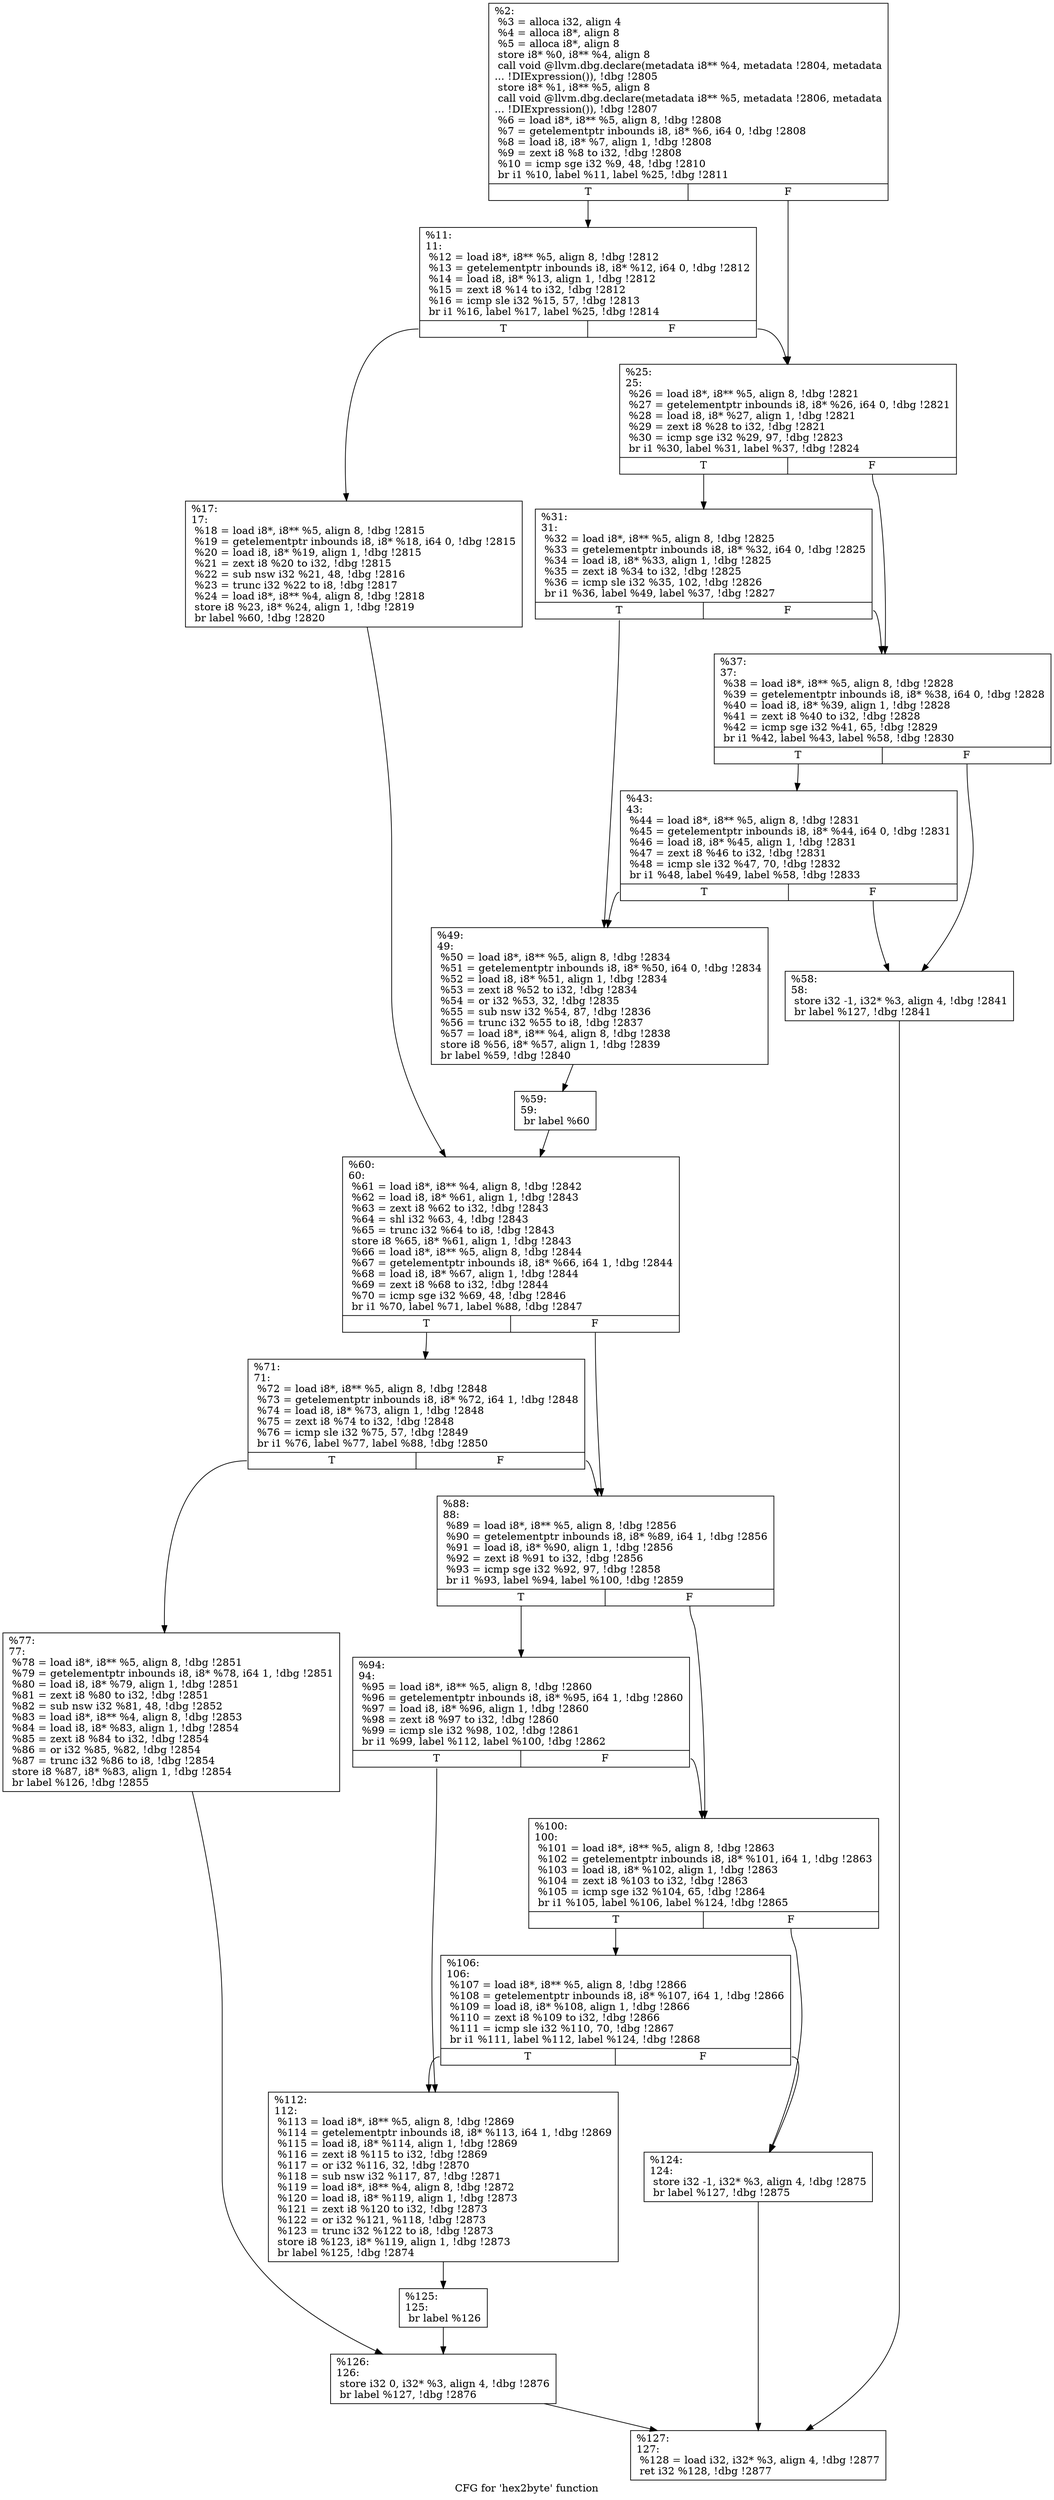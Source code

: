 digraph "CFG for 'hex2byte' function" {
	label="CFG for 'hex2byte' function";

	Node0x556852321cf0 [shape=record,label="{%2:\l  %3 = alloca i32, align 4\l  %4 = alloca i8*, align 8\l  %5 = alloca i8*, align 8\l  store i8* %0, i8** %4, align 8\l  call void @llvm.dbg.declare(metadata i8** %4, metadata !2804, metadata\l... !DIExpression()), !dbg !2805\l  store i8* %1, i8** %5, align 8\l  call void @llvm.dbg.declare(metadata i8** %5, metadata !2806, metadata\l... !DIExpression()), !dbg !2807\l  %6 = load i8*, i8** %5, align 8, !dbg !2808\l  %7 = getelementptr inbounds i8, i8* %6, i64 0, !dbg !2808\l  %8 = load i8, i8* %7, align 1, !dbg !2808\l  %9 = zext i8 %8 to i32, !dbg !2808\l  %10 = icmp sge i32 %9, 48, !dbg !2810\l  br i1 %10, label %11, label %25, !dbg !2811\l|{<s0>T|<s1>F}}"];
	Node0x556852321cf0:s0 -> Node0x556852321da0;
	Node0x556852321cf0:s1 -> Node0x556852321e40;
	Node0x556852321da0 [shape=record,label="{%11:\l11:                                               \l  %12 = load i8*, i8** %5, align 8, !dbg !2812\l  %13 = getelementptr inbounds i8, i8* %12, i64 0, !dbg !2812\l  %14 = load i8, i8* %13, align 1, !dbg !2812\l  %15 = zext i8 %14 to i32, !dbg !2812\l  %16 = icmp sle i32 %15, 57, !dbg !2813\l  br i1 %16, label %17, label %25, !dbg !2814\l|{<s0>T|<s1>F}}"];
	Node0x556852321da0:s0 -> Node0x556852321df0;
	Node0x556852321da0:s1 -> Node0x556852321e40;
	Node0x556852321df0 [shape=record,label="{%17:\l17:                                               \l  %18 = load i8*, i8** %5, align 8, !dbg !2815\l  %19 = getelementptr inbounds i8, i8* %18, i64 0, !dbg !2815\l  %20 = load i8, i8* %19, align 1, !dbg !2815\l  %21 = zext i8 %20 to i32, !dbg !2815\l  %22 = sub nsw i32 %21, 48, !dbg !2816\l  %23 = trunc i32 %22 to i8, !dbg !2817\l  %24 = load i8*, i8** %4, align 8, !dbg !2818\l  store i8 %23, i8* %24, align 1, !dbg !2819\l  br label %60, !dbg !2820\l}"];
	Node0x556852321df0 -> Node0x556852322070;
	Node0x556852321e40 [shape=record,label="{%25:\l25:                                               \l  %26 = load i8*, i8** %5, align 8, !dbg !2821\l  %27 = getelementptr inbounds i8, i8* %26, i64 0, !dbg !2821\l  %28 = load i8, i8* %27, align 1, !dbg !2821\l  %29 = zext i8 %28 to i32, !dbg !2821\l  %30 = icmp sge i32 %29, 97, !dbg !2823\l  br i1 %30, label %31, label %37, !dbg !2824\l|{<s0>T|<s1>F}}"];
	Node0x556852321e40:s0 -> Node0x556852321e90;
	Node0x556852321e40:s1 -> Node0x556852321ee0;
	Node0x556852321e90 [shape=record,label="{%31:\l31:                                               \l  %32 = load i8*, i8** %5, align 8, !dbg !2825\l  %33 = getelementptr inbounds i8, i8* %32, i64 0, !dbg !2825\l  %34 = load i8, i8* %33, align 1, !dbg !2825\l  %35 = zext i8 %34 to i32, !dbg !2825\l  %36 = icmp sle i32 %35, 102, !dbg !2826\l  br i1 %36, label %49, label %37, !dbg !2827\l|{<s0>T|<s1>F}}"];
	Node0x556852321e90:s0 -> Node0x556852321f80;
	Node0x556852321e90:s1 -> Node0x556852321ee0;
	Node0x556852321ee0 [shape=record,label="{%37:\l37:                                               \l  %38 = load i8*, i8** %5, align 8, !dbg !2828\l  %39 = getelementptr inbounds i8, i8* %38, i64 0, !dbg !2828\l  %40 = load i8, i8* %39, align 1, !dbg !2828\l  %41 = zext i8 %40 to i32, !dbg !2828\l  %42 = icmp sge i32 %41, 65, !dbg !2829\l  br i1 %42, label %43, label %58, !dbg !2830\l|{<s0>T|<s1>F}}"];
	Node0x556852321ee0:s0 -> Node0x556852321f30;
	Node0x556852321ee0:s1 -> Node0x556852321fd0;
	Node0x556852321f30 [shape=record,label="{%43:\l43:                                               \l  %44 = load i8*, i8** %5, align 8, !dbg !2831\l  %45 = getelementptr inbounds i8, i8* %44, i64 0, !dbg !2831\l  %46 = load i8, i8* %45, align 1, !dbg !2831\l  %47 = zext i8 %46 to i32, !dbg !2831\l  %48 = icmp sle i32 %47, 70, !dbg !2832\l  br i1 %48, label %49, label %58, !dbg !2833\l|{<s0>T|<s1>F}}"];
	Node0x556852321f30:s0 -> Node0x556852321f80;
	Node0x556852321f30:s1 -> Node0x556852321fd0;
	Node0x556852321f80 [shape=record,label="{%49:\l49:                                               \l  %50 = load i8*, i8** %5, align 8, !dbg !2834\l  %51 = getelementptr inbounds i8, i8* %50, i64 0, !dbg !2834\l  %52 = load i8, i8* %51, align 1, !dbg !2834\l  %53 = zext i8 %52 to i32, !dbg !2834\l  %54 = or i32 %53, 32, !dbg !2835\l  %55 = sub nsw i32 %54, 87, !dbg !2836\l  %56 = trunc i32 %55 to i8, !dbg !2837\l  %57 = load i8*, i8** %4, align 8, !dbg !2838\l  store i8 %56, i8* %57, align 1, !dbg !2839\l  br label %59, !dbg !2840\l}"];
	Node0x556852321f80 -> Node0x556852322020;
	Node0x556852321fd0 [shape=record,label="{%58:\l58:                                               \l  store i32 -1, i32* %3, align 4, !dbg !2841\l  br label %127, !dbg !2841\l}"];
	Node0x556852321fd0 -> Node0x5568523223e0;
	Node0x556852322020 [shape=record,label="{%59:\l59:                                               \l  br label %60\l}"];
	Node0x556852322020 -> Node0x556852322070;
	Node0x556852322070 [shape=record,label="{%60:\l60:                                               \l  %61 = load i8*, i8** %4, align 8, !dbg !2842\l  %62 = load i8, i8* %61, align 1, !dbg !2843\l  %63 = zext i8 %62 to i32, !dbg !2843\l  %64 = shl i32 %63, 4, !dbg !2843\l  %65 = trunc i32 %64 to i8, !dbg !2843\l  store i8 %65, i8* %61, align 1, !dbg !2843\l  %66 = load i8*, i8** %5, align 8, !dbg !2844\l  %67 = getelementptr inbounds i8, i8* %66, i64 1, !dbg !2844\l  %68 = load i8, i8* %67, align 1, !dbg !2844\l  %69 = zext i8 %68 to i32, !dbg !2844\l  %70 = icmp sge i32 %69, 48, !dbg !2846\l  br i1 %70, label %71, label %88, !dbg !2847\l|{<s0>T|<s1>F}}"];
	Node0x556852322070:s0 -> Node0x5568523220c0;
	Node0x556852322070:s1 -> Node0x556852322160;
	Node0x5568523220c0 [shape=record,label="{%71:\l71:                                               \l  %72 = load i8*, i8** %5, align 8, !dbg !2848\l  %73 = getelementptr inbounds i8, i8* %72, i64 1, !dbg !2848\l  %74 = load i8, i8* %73, align 1, !dbg !2848\l  %75 = zext i8 %74 to i32, !dbg !2848\l  %76 = icmp sle i32 %75, 57, !dbg !2849\l  br i1 %76, label %77, label %88, !dbg !2850\l|{<s0>T|<s1>F}}"];
	Node0x5568523220c0:s0 -> Node0x556852322110;
	Node0x5568523220c0:s1 -> Node0x556852322160;
	Node0x556852322110 [shape=record,label="{%77:\l77:                                               \l  %78 = load i8*, i8** %5, align 8, !dbg !2851\l  %79 = getelementptr inbounds i8, i8* %78, i64 1, !dbg !2851\l  %80 = load i8, i8* %79, align 1, !dbg !2851\l  %81 = zext i8 %80 to i32, !dbg !2851\l  %82 = sub nsw i32 %81, 48, !dbg !2852\l  %83 = load i8*, i8** %4, align 8, !dbg !2853\l  %84 = load i8, i8* %83, align 1, !dbg !2854\l  %85 = zext i8 %84 to i32, !dbg !2854\l  %86 = or i32 %85, %82, !dbg !2854\l  %87 = trunc i32 %86 to i8, !dbg !2854\l  store i8 %87, i8* %83, align 1, !dbg !2854\l  br label %126, !dbg !2855\l}"];
	Node0x556852322110 -> Node0x556852322390;
	Node0x556852322160 [shape=record,label="{%88:\l88:                                               \l  %89 = load i8*, i8** %5, align 8, !dbg !2856\l  %90 = getelementptr inbounds i8, i8* %89, i64 1, !dbg !2856\l  %91 = load i8, i8* %90, align 1, !dbg !2856\l  %92 = zext i8 %91 to i32, !dbg !2856\l  %93 = icmp sge i32 %92, 97, !dbg !2858\l  br i1 %93, label %94, label %100, !dbg !2859\l|{<s0>T|<s1>F}}"];
	Node0x556852322160:s0 -> Node0x5568523221b0;
	Node0x556852322160:s1 -> Node0x556852322200;
	Node0x5568523221b0 [shape=record,label="{%94:\l94:                                               \l  %95 = load i8*, i8** %5, align 8, !dbg !2860\l  %96 = getelementptr inbounds i8, i8* %95, i64 1, !dbg !2860\l  %97 = load i8, i8* %96, align 1, !dbg !2860\l  %98 = zext i8 %97 to i32, !dbg !2860\l  %99 = icmp sle i32 %98, 102, !dbg !2861\l  br i1 %99, label %112, label %100, !dbg !2862\l|{<s0>T|<s1>F}}"];
	Node0x5568523221b0:s0 -> Node0x5568523222a0;
	Node0x5568523221b0:s1 -> Node0x556852322200;
	Node0x556852322200 [shape=record,label="{%100:\l100:                                              \l  %101 = load i8*, i8** %5, align 8, !dbg !2863\l  %102 = getelementptr inbounds i8, i8* %101, i64 1, !dbg !2863\l  %103 = load i8, i8* %102, align 1, !dbg !2863\l  %104 = zext i8 %103 to i32, !dbg !2863\l  %105 = icmp sge i32 %104, 65, !dbg !2864\l  br i1 %105, label %106, label %124, !dbg !2865\l|{<s0>T|<s1>F}}"];
	Node0x556852322200:s0 -> Node0x556852322250;
	Node0x556852322200:s1 -> Node0x5568523222f0;
	Node0x556852322250 [shape=record,label="{%106:\l106:                                              \l  %107 = load i8*, i8** %5, align 8, !dbg !2866\l  %108 = getelementptr inbounds i8, i8* %107, i64 1, !dbg !2866\l  %109 = load i8, i8* %108, align 1, !dbg !2866\l  %110 = zext i8 %109 to i32, !dbg !2866\l  %111 = icmp sle i32 %110, 70, !dbg !2867\l  br i1 %111, label %112, label %124, !dbg !2868\l|{<s0>T|<s1>F}}"];
	Node0x556852322250:s0 -> Node0x5568523222a0;
	Node0x556852322250:s1 -> Node0x5568523222f0;
	Node0x5568523222a0 [shape=record,label="{%112:\l112:                                              \l  %113 = load i8*, i8** %5, align 8, !dbg !2869\l  %114 = getelementptr inbounds i8, i8* %113, i64 1, !dbg !2869\l  %115 = load i8, i8* %114, align 1, !dbg !2869\l  %116 = zext i8 %115 to i32, !dbg !2869\l  %117 = or i32 %116, 32, !dbg !2870\l  %118 = sub nsw i32 %117, 87, !dbg !2871\l  %119 = load i8*, i8** %4, align 8, !dbg !2872\l  %120 = load i8, i8* %119, align 1, !dbg !2873\l  %121 = zext i8 %120 to i32, !dbg !2873\l  %122 = or i32 %121, %118, !dbg !2873\l  %123 = trunc i32 %122 to i8, !dbg !2873\l  store i8 %123, i8* %119, align 1, !dbg !2873\l  br label %125, !dbg !2874\l}"];
	Node0x5568523222a0 -> Node0x556852322340;
	Node0x5568523222f0 [shape=record,label="{%124:\l124:                                              \l  store i32 -1, i32* %3, align 4, !dbg !2875\l  br label %127, !dbg !2875\l}"];
	Node0x5568523222f0 -> Node0x5568523223e0;
	Node0x556852322340 [shape=record,label="{%125:\l125:                                              \l  br label %126\l}"];
	Node0x556852322340 -> Node0x556852322390;
	Node0x556852322390 [shape=record,label="{%126:\l126:                                              \l  store i32 0, i32* %3, align 4, !dbg !2876\l  br label %127, !dbg !2876\l}"];
	Node0x556852322390 -> Node0x5568523223e0;
	Node0x5568523223e0 [shape=record,label="{%127:\l127:                                              \l  %128 = load i32, i32* %3, align 4, !dbg !2877\l  ret i32 %128, !dbg !2877\l}"];
}
